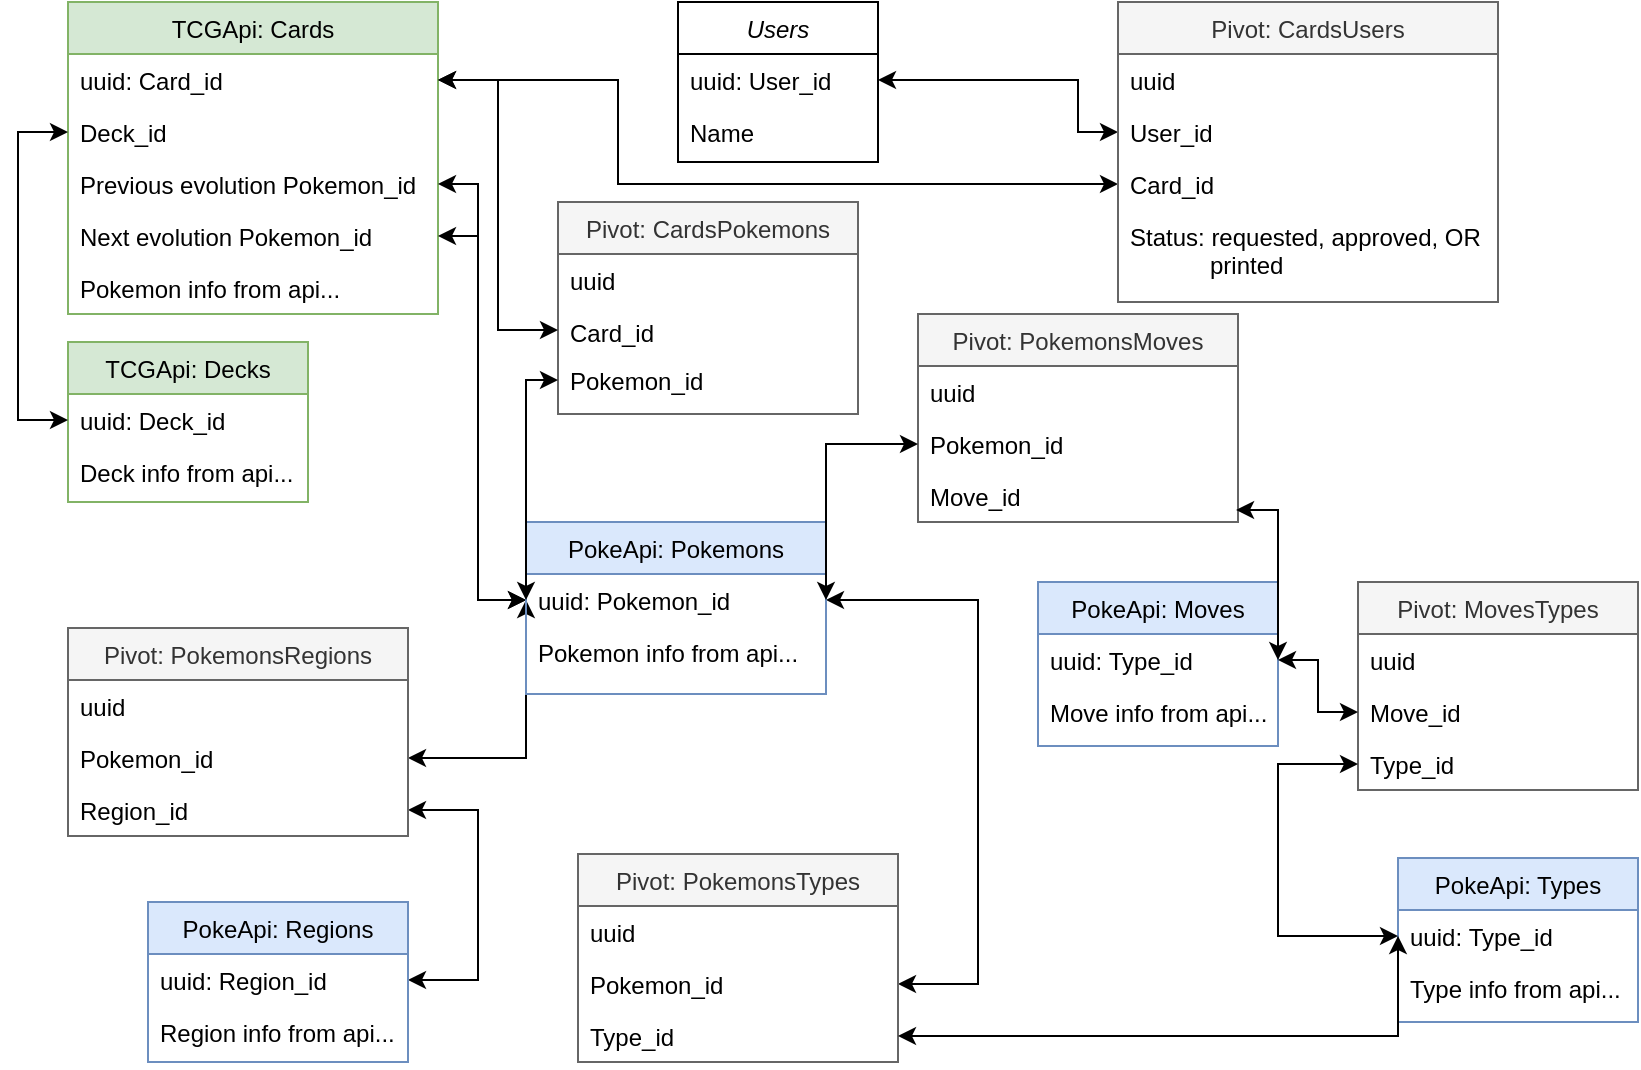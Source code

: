 <mxfile version="16.5.4" type="github">
  <diagram id="C5RBs43oDa-KdzZeNtuy" name="Page-1">
    <mxGraphModel dx="1110" dy="1037" grid="1" gridSize="10" guides="1" tooltips="1" connect="1" arrows="1" fold="1" page="1" pageScale="1" pageWidth="827" pageHeight="1169" math="0" shadow="0">
      <root>
        <mxCell id="WIyWlLk6GJQsqaUBKTNV-0" />
        <mxCell id="WIyWlLk6GJQsqaUBKTNV-1" parent="WIyWlLk6GJQsqaUBKTNV-0" />
        <mxCell id="zkfFHV4jXpPFQw0GAbJ--0" value="Users" style="swimlane;fontStyle=2;align=center;verticalAlign=top;childLayout=stackLayout;horizontal=1;startSize=26;horizontalStack=0;resizeParent=1;resizeLast=0;collapsible=1;marginBottom=0;rounded=0;shadow=0;strokeWidth=1;" parent="WIyWlLk6GJQsqaUBKTNV-1" vertex="1">
          <mxGeometry x="340" y="20" width="100" height="80" as="geometry">
            <mxRectangle x="230" y="140" width="160" height="26" as="alternateBounds" />
          </mxGeometry>
        </mxCell>
        <mxCell id="qp-c8a_X4Tr7eSsJ-6UQ-17" value="uuid: User_id" style="text;align=left;verticalAlign=top;spacingLeft=4;spacingRight=4;overflow=hidden;rotatable=0;points=[[0,0.5],[1,0.5]];portConstraint=eastwest;" vertex="1" parent="zkfFHV4jXpPFQw0GAbJ--0">
          <mxGeometry y="26" width="100" height="26" as="geometry" />
        </mxCell>
        <mxCell id="zkfFHV4jXpPFQw0GAbJ--1" value="Name" style="text;align=left;verticalAlign=top;spacingLeft=4;spacingRight=4;overflow=hidden;rotatable=0;points=[[0,0.5],[1,0.5]];portConstraint=eastwest;" parent="zkfFHV4jXpPFQw0GAbJ--0" vertex="1">
          <mxGeometry y="52" width="100" height="26" as="geometry" />
        </mxCell>
        <mxCell id="zkfFHV4jXpPFQw0GAbJ--6" value="TCGApi: Cards" style="swimlane;fontStyle=0;align=center;verticalAlign=top;childLayout=stackLayout;horizontal=1;startSize=26;horizontalStack=0;resizeParent=1;resizeLast=0;collapsible=1;marginBottom=0;rounded=0;shadow=0;strokeWidth=1;swimlaneLine=1;fillColor=#d5e8d4;strokeColor=#82b366;" parent="WIyWlLk6GJQsqaUBKTNV-1" vertex="1">
          <mxGeometry x="35" y="20" width="185" height="156" as="geometry">
            <mxRectangle x="130" y="380" width="160" height="26" as="alternateBounds" />
          </mxGeometry>
        </mxCell>
        <mxCell id="qp-c8a_X4Tr7eSsJ-6UQ-5" value="uuid: Card_id" style="text;align=left;verticalAlign=top;spacingLeft=4;spacingRight=4;overflow=hidden;rotatable=0;points=[[0,0.5],[1,0.5]];portConstraint=eastwest;" vertex="1" parent="zkfFHV4jXpPFQw0GAbJ--6">
          <mxGeometry y="26" width="185" height="26" as="geometry" />
        </mxCell>
        <mxCell id="qp-c8a_X4Tr7eSsJ-6UQ-64" value="Deck_id" style="text;align=left;verticalAlign=top;spacingLeft=4;spacingRight=4;overflow=hidden;rotatable=0;points=[[0,0.5],[1,0.5]];portConstraint=eastwest;rounded=0;shadow=0;html=0;" vertex="1" parent="zkfFHV4jXpPFQw0GAbJ--6">
          <mxGeometry y="52" width="185" height="26" as="geometry" />
        </mxCell>
        <mxCell id="qp-c8a_X4Tr7eSsJ-6UQ-65" value="Previous evolution Pokemon_id" style="text;align=left;verticalAlign=top;spacingLeft=4;spacingRight=4;overflow=hidden;rotatable=0;points=[[0,0.5],[1,0.5]];portConstraint=eastwest;rounded=0;shadow=0;html=0;" vertex="1" parent="zkfFHV4jXpPFQw0GAbJ--6">
          <mxGeometry y="78" width="185" height="26" as="geometry" />
        </mxCell>
        <mxCell id="qp-c8a_X4Tr7eSsJ-6UQ-66" value="Next evolution Pokemon_id" style="text;align=left;verticalAlign=top;spacingLeft=4;spacingRight=4;overflow=hidden;rotatable=0;points=[[0,0.5],[1,0.5]];portConstraint=eastwest;rounded=0;shadow=0;html=0;" vertex="1" parent="zkfFHV4jXpPFQw0GAbJ--6">
          <mxGeometry y="104" width="185" height="26" as="geometry" />
        </mxCell>
        <mxCell id="zkfFHV4jXpPFQw0GAbJ--7" value="Pokemon info from api..." style="text;align=left;verticalAlign=top;spacingLeft=4;spacingRight=4;overflow=hidden;rotatable=0;points=[[0,0.5],[1,0.5]];portConstraint=eastwest;" parent="zkfFHV4jXpPFQw0GAbJ--6" vertex="1">
          <mxGeometry y="130" width="185" height="26" as="geometry" />
        </mxCell>
        <mxCell id="zkfFHV4jXpPFQw0GAbJ--26" value="" style="endArrow=classic;shadow=0;strokeWidth=1;rounded=0;endFill=1;elbow=vertical;startArrow=classic;startFill=1;exitX=1;exitY=0.5;exitDx=0;exitDy=0;entryX=0;entryY=0.5;entryDx=0;entryDy=0;edgeStyle=orthogonalEdgeStyle;" parent="WIyWlLk6GJQsqaUBKTNV-1" source="qp-c8a_X4Tr7eSsJ-6UQ-17" target="qp-c8a_X4Tr7eSsJ-6UQ-61" edge="1">
          <mxGeometry x="0.5" y="41" relative="1" as="geometry">
            <mxPoint x="140" y="300" as="sourcePoint" />
            <mxPoint x="380" y="40" as="targetPoint" />
            <mxPoint x="-40" y="32" as="offset" />
            <Array as="points">
              <mxPoint x="540" y="59" />
              <mxPoint x="540" y="85" />
            </Array>
          </mxGeometry>
        </mxCell>
        <mxCell id="qp-c8a_X4Tr7eSsJ-6UQ-1" value="TCGApi: Decks" style="swimlane;fontStyle=0;align=center;verticalAlign=top;childLayout=stackLayout;horizontal=1;startSize=26;horizontalStack=0;resizeParent=1;resizeLast=0;collapsible=1;marginBottom=0;rounded=0;shadow=0;strokeWidth=1;fillColor=#d5e8d4;strokeColor=#82b366;" vertex="1" parent="WIyWlLk6GJQsqaUBKTNV-1">
          <mxGeometry x="35" y="190" width="120" height="80" as="geometry">
            <mxRectangle x="130" y="380" width="160" height="26" as="alternateBounds" />
          </mxGeometry>
        </mxCell>
        <mxCell id="qp-c8a_X4Tr7eSsJ-6UQ-2" value="uuid: Deck_id" style="text;align=left;verticalAlign=top;spacingLeft=4;spacingRight=4;overflow=hidden;rotatable=0;points=[[0,0.5],[1,0.5]];portConstraint=eastwest;" vertex="1" parent="qp-c8a_X4Tr7eSsJ-6UQ-1">
          <mxGeometry y="26" width="120" height="26" as="geometry" />
        </mxCell>
        <mxCell id="qp-c8a_X4Tr7eSsJ-6UQ-19" value="Deck info from api..." style="text;align=left;verticalAlign=top;spacingLeft=4;spacingRight=4;overflow=hidden;rotatable=0;points=[[0,0.5],[1,0.5]];portConstraint=eastwest;" vertex="1" parent="qp-c8a_X4Tr7eSsJ-6UQ-1">
          <mxGeometry y="52" width="120" height="26" as="geometry" />
        </mxCell>
        <mxCell id="qp-c8a_X4Tr7eSsJ-6UQ-8" value="" style="endArrow=classic;startArrow=classic;html=1;rounded=0;edgeStyle=orthogonalEdgeStyle;entryX=0;entryY=0.5;entryDx=0;entryDy=0;exitX=1;exitY=0.5;exitDx=0;exitDy=0;" edge="1" parent="WIyWlLk6GJQsqaUBKTNV-1" source="qp-c8a_X4Tr7eSsJ-6UQ-5" target="qp-c8a_X4Tr7eSsJ-6UQ-62">
          <mxGeometry width="50" height="50" relative="1" as="geometry">
            <mxPoint x="220" y="140" as="sourcePoint" />
            <mxPoint x="530" y="233" as="targetPoint" />
            <Array as="points">
              <mxPoint x="310" y="59" />
              <mxPoint x="310" y="111" />
            </Array>
          </mxGeometry>
        </mxCell>
        <mxCell id="qp-c8a_X4Tr7eSsJ-6UQ-10" value="Pivot: CardsPokemons" style="swimlane;fontStyle=0;align=center;verticalAlign=top;childLayout=stackLayout;horizontal=1;startSize=26;horizontalStack=0;resizeParent=1;resizeLast=0;collapsible=1;marginBottom=0;rounded=0;shadow=0;strokeWidth=1;fillColor=#f5f5f5;fontColor=#333333;strokeColor=#666666;" vertex="1" parent="WIyWlLk6GJQsqaUBKTNV-1">
          <mxGeometry x="280" y="120" width="150" height="106" as="geometry">
            <mxRectangle x="550" y="140" width="160" height="26" as="alternateBounds" />
          </mxGeometry>
        </mxCell>
        <mxCell id="qp-c8a_X4Tr7eSsJ-6UQ-51" value="uuid" style="text;align=left;verticalAlign=top;spacingLeft=4;spacingRight=4;overflow=hidden;rotatable=0;points=[[0,0.5],[1,0.5]];portConstraint=eastwest;rounded=0;shadow=0;html=0;" vertex="1" parent="qp-c8a_X4Tr7eSsJ-6UQ-10">
          <mxGeometry y="26" width="150" height="26" as="geometry" />
        </mxCell>
        <mxCell id="qp-c8a_X4Tr7eSsJ-6UQ-12" value="Card_id" style="text;align=left;verticalAlign=top;spacingLeft=4;spacingRight=4;overflow=hidden;rotatable=0;points=[[0,0.5],[1,0.5]];portConstraint=eastwest;rounded=0;shadow=0;html=0;" vertex="1" parent="qp-c8a_X4Tr7eSsJ-6UQ-10">
          <mxGeometry y="52" width="150" height="24" as="geometry" />
        </mxCell>
        <mxCell id="qp-c8a_X4Tr7eSsJ-6UQ-11" value="Pokemon_id" style="text;align=left;verticalAlign=top;spacingLeft=4;spacingRight=4;overflow=hidden;rotatable=0;points=[[0,0.5],[1,0.5]];portConstraint=eastwest;rounded=0;shadow=0;html=0;" vertex="1" parent="qp-c8a_X4Tr7eSsJ-6UQ-10">
          <mxGeometry y="76" width="150" height="26" as="geometry" />
        </mxCell>
        <mxCell id="qp-c8a_X4Tr7eSsJ-6UQ-16" value="" style="endArrow=classic;startArrow=classic;html=1;rounded=0;entryX=1;entryY=0.5;entryDx=0;entryDy=0;edgeStyle=orthogonalEdgeStyle;exitX=0;exitY=0.5;exitDx=0;exitDy=0;" edge="1" parent="WIyWlLk6GJQsqaUBKTNV-1" source="qp-c8a_X4Tr7eSsJ-6UQ-12" target="qp-c8a_X4Tr7eSsJ-6UQ-5">
          <mxGeometry width="50" height="50" relative="1" as="geometry">
            <mxPoint x="180" y="290" as="sourcePoint" />
            <mxPoint x="120" y="400" as="targetPoint" />
            <Array as="points">
              <mxPoint x="250" y="184" />
              <mxPoint x="250" y="59" />
            </Array>
          </mxGeometry>
        </mxCell>
        <mxCell id="qp-c8a_X4Tr7eSsJ-6UQ-26" value="" style="endArrow=classic;startArrow=classic;html=1;rounded=0;edgeStyle=orthogonalEdgeStyle;exitX=0;exitY=0.5;exitDx=0;exitDy=0;entryX=0;entryY=0.5;entryDx=0;entryDy=0;" edge="1" parent="WIyWlLk6GJQsqaUBKTNV-1" source="qp-c8a_X4Tr7eSsJ-6UQ-2" target="qp-c8a_X4Tr7eSsJ-6UQ-64">
          <mxGeometry width="50" height="50" relative="1" as="geometry">
            <mxPoint x="250" y="520" as="sourcePoint" />
            <mxPoint x="300" y="470" as="targetPoint" />
            <Array as="points">
              <mxPoint x="10" y="229" />
              <mxPoint x="10" y="85" />
            </Array>
          </mxGeometry>
        </mxCell>
        <mxCell id="qp-c8a_X4Tr7eSsJ-6UQ-28" value="" style="endArrow=classic;startArrow=classic;html=1;rounded=0;edgeStyle=orthogonalEdgeStyle;entryX=1;entryY=0.5;entryDx=0;entryDy=0;exitX=0;exitY=0.5;exitDx=0;exitDy=0;" edge="1" parent="WIyWlLk6GJQsqaUBKTNV-1" source="qp-c8a_X4Tr7eSsJ-6UQ-6" target="qp-c8a_X4Tr7eSsJ-6UQ-45">
          <mxGeometry width="50" height="50" relative="1" as="geometry">
            <mxPoint x="390" y="970" as="sourcePoint" />
            <mxPoint x="440" y="920" as="targetPoint" />
            <Array as="points">
              <mxPoint x="264" y="398" />
            </Array>
          </mxGeometry>
        </mxCell>
        <mxCell id="qp-c8a_X4Tr7eSsJ-6UQ-33" value="" style="endArrow=classic;startArrow=classic;html=1;rounded=0;edgeStyle=orthogonalEdgeStyle;exitX=1;exitY=0.5;exitDx=0;exitDy=0;entryX=1;entryY=0.5;entryDx=0;entryDy=0;" edge="1" parent="WIyWlLk6GJQsqaUBKTNV-1" source="qp-c8a_X4Tr7eSsJ-6UQ-46" target="qp-c8a_X4Tr7eSsJ-6UQ-37">
          <mxGeometry width="50" height="50" relative="1" as="geometry">
            <mxPoint x="350" y="980" as="sourcePoint" />
            <mxPoint x="400" y="930" as="targetPoint" />
            <Array as="points">
              <mxPoint x="240" y="424" />
              <mxPoint x="240" y="509" />
            </Array>
          </mxGeometry>
        </mxCell>
        <mxCell id="qp-c8a_X4Tr7eSsJ-6UQ-35" value="" style="endArrow=classic;startArrow=classic;html=1;rounded=0;edgeStyle=orthogonalEdgeStyle;exitX=1;exitY=0.5;exitDx=0;exitDy=0;entryX=1;entryY=0.5;entryDx=0;entryDy=0;" edge="1" parent="WIyWlLk6GJQsqaUBKTNV-1" source="qp-c8a_X4Tr7eSsJ-6UQ-6" target="qp-c8a_X4Tr7eSsJ-6UQ-49">
          <mxGeometry width="50" height="50" relative="1" as="geometry">
            <mxPoint x="300" y="890" as="sourcePoint" />
            <mxPoint x="460" y="830" as="targetPoint" />
            <Array as="points">
              <mxPoint x="490" y="319" />
              <mxPoint x="490" y="511" />
            </Array>
          </mxGeometry>
        </mxCell>
        <mxCell id="qp-c8a_X4Tr7eSsJ-6UQ-36" value="PokeApi: Regions" style="swimlane;fontStyle=0;align=center;verticalAlign=top;childLayout=stackLayout;horizontal=1;startSize=26;horizontalStack=0;resizeParent=1;resizeLast=0;collapsible=1;marginBottom=0;rounded=0;shadow=0;strokeWidth=1;fillColor=#dae8fc;strokeColor=#6c8ebf;" vertex="1" parent="WIyWlLk6GJQsqaUBKTNV-1">
          <mxGeometry x="75" y="470" width="130" height="80" as="geometry">
            <mxRectangle x="340" y="380" width="170" height="26" as="alternateBounds" />
          </mxGeometry>
        </mxCell>
        <mxCell id="qp-c8a_X4Tr7eSsJ-6UQ-37" value="uuid: Region_id" style="text;align=left;verticalAlign=top;spacingLeft=4;spacingRight=4;overflow=hidden;rotatable=0;points=[[0,0.5],[1,0.5]];portConstraint=eastwest;" vertex="1" parent="qp-c8a_X4Tr7eSsJ-6UQ-36">
          <mxGeometry y="26" width="130" height="26" as="geometry" />
        </mxCell>
        <mxCell id="qp-c8a_X4Tr7eSsJ-6UQ-38" value="Region info from api..." style="text;align=left;verticalAlign=top;spacingLeft=4;spacingRight=4;overflow=hidden;rotatable=0;points=[[0,0.5],[1,0.5]];portConstraint=eastwest;" vertex="1" parent="qp-c8a_X4Tr7eSsJ-6UQ-36">
          <mxGeometry y="52" width="130" height="26" as="geometry" />
        </mxCell>
        <mxCell id="qp-c8a_X4Tr7eSsJ-6UQ-40" value="PokeApi: Types" style="swimlane;fontStyle=0;align=center;verticalAlign=top;childLayout=stackLayout;horizontal=1;startSize=26;horizontalStack=0;resizeParent=1;resizeLast=0;collapsible=1;marginBottom=0;rounded=0;shadow=0;strokeWidth=1;fillColor=#dae8fc;strokeColor=#6c8ebf;" vertex="1" parent="WIyWlLk6GJQsqaUBKTNV-1">
          <mxGeometry x="700" y="448" width="120" height="82" as="geometry">
            <mxRectangle x="340" y="380" width="170" height="26" as="alternateBounds" />
          </mxGeometry>
        </mxCell>
        <mxCell id="qp-c8a_X4Tr7eSsJ-6UQ-41" value="uuid: Type_id" style="text;align=left;verticalAlign=top;spacingLeft=4;spacingRight=4;overflow=hidden;rotatable=0;points=[[0,0.5],[1,0.5]];portConstraint=eastwest;" vertex="1" parent="qp-c8a_X4Tr7eSsJ-6UQ-40">
          <mxGeometry y="26" width="120" height="26" as="geometry" />
        </mxCell>
        <mxCell id="qp-c8a_X4Tr7eSsJ-6UQ-42" value="Type info from api..." style="text;align=left;verticalAlign=top;spacingLeft=4;spacingRight=4;overflow=hidden;rotatable=0;points=[[0,0.5],[1,0.5]];portConstraint=eastwest;" vertex="1" parent="qp-c8a_X4Tr7eSsJ-6UQ-40">
          <mxGeometry y="52" width="120" height="26" as="geometry" />
        </mxCell>
        <mxCell id="qp-c8a_X4Tr7eSsJ-6UQ-44" value="Pivot: PokemonsRegions" style="swimlane;fontStyle=0;align=center;verticalAlign=top;childLayout=stackLayout;horizontal=1;startSize=26;horizontalStack=0;resizeParent=1;resizeLast=0;collapsible=1;marginBottom=0;rounded=0;shadow=0;strokeWidth=1;fillColor=#f5f5f5;fontColor=#333333;strokeColor=#666666;" vertex="1" parent="WIyWlLk6GJQsqaUBKTNV-1">
          <mxGeometry x="35" y="333" width="170" height="104" as="geometry">
            <mxRectangle x="550" y="140" width="160" height="26" as="alternateBounds" />
          </mxGeometry>
        </mxCell>
        <mxCell id="qp-c8a_X4Tr7eSsJ-6UQ-55" value="uuid" style="text;align=left;verticalAlign=top;spacingLeft=4;spacingRight=4;overflow=hidden;rotatable=0;points=[[0,0.5],[1,0.5]];portConstraint=eastwest;rounded=0;shadow=0;html=0;" vertex="1" parent="qp-c8a_X4Tr7eSsJ-6UQ-44">
          <mxGeometry y="26" width="170" height="26" as="geometry" />
        </mxCell>
        <mxCell id="qp-c8a_X4Tr7eSsJ-6UQ-45" value="Pokemon_id" style="text;align=left;verticalAlign=top;spacingLeft=4;spacingRight=4;overflow=hidden;rotatable=0;points=[[0,0.5],[1,0.5]];portConstraint=eastwest;rounded=0;shadow=0;html=0;" vertex="1" parent="qp-c8a_X4Tr7eSsJ-6UQ-44">
          <mxGeometry y="52" width="170" height="26" as="geometry" />
        </mxCell>
        <mxCell id="qp-c8a_X4Tr7eSsJ-6UQ-46" value="Region_id" style="text;align=left;verticalAlign=top;spacingLeft=4;spacingRight=4;overflow=hidden;rotatable=0;points=[[0,0.5],[1,0.5]];portConstraint=eastwest;rounded=0;shadow=0;html=0;" vertex="1" parent="qp-c8a_X4Tr7eSsJ-6UQ-44">
          <mxGeometry y="78" width="170" height="26" as="geometry" />
        </mxCell>
        <mxCell id="qp-c8a_X4Tr7eSsJ-6UQ-48" value="Pivot: PokemonsTypes" style="swimlane;fontStyle=0;align=center;verticalAlign=top;childLayout=stackLayout;horizontal=1;startSize=26;horizontalStack=0;resizeParent=1;resizeLast=0;collapsible=1;marginBottom=0;rounded=0;shadow=0;strokeWidth=1;fillColor=#f5f5f5;fontColor=#333333;strokeColor=#666666;" vertex="1" parent="WIyWlLk6GJQsqaUBKTNV-1">
          <mxGeometry x="290" y="446" width="160" height="104" as="geometry">
            <mxRectangle x="550" y="140" width="160" height="26" as="alternateBounds" />
          </mxGeometry>
        </mxCell>
        <mxCell id="qp-c8a_X4Tr7eSsJ-6UQ-54" value="uuid" style="text;align=left;verticalAlign=top;spacingLeft=4;spacingRight=4;overflow=hidden;rotatable=0;points=[[0,0.5],[1,0.5]];portConstraint=eastwest;rounded=0;shadow=0;html=0;" vertex="1" parent="qp-c8a_X4Tr7eSsJ-6UQ-48">
          <mxGeometry y="26" width="160" height="26" as="geometry" />
        </mxCell>
        <mxCell id="qp-c8a_X4Tr7eSsJ-6UQ-49" value="Pokemon_id" style="text;align=left;verticalAlign=top;spacingLeft=4;spacingRight=4;overflow=hidden;rotatable=0;points=[[0,0.5],[1,0.5]];portConstraint=eastwest;rounded=0;shadow=0;html=0;" vertex="1" parent="qp-c8a_X4Tr7eSsJ-6UQ-48">
          <mxGeometry y="52" width="160" height="26" as="geometry" />
        </mxCell>
        <mxCell id="qp-c8a_X4Tr7eSsJ-6UQ-50" value="Type_id" style="text;align=left;verticalAlign=top;spacingLeft=4;spacingRight=4;overflow=hidden;rotatable=0;points=[[0,0.5],[1,0.5]];portConstraint=eastwest;rounded=0;shadow=0;html=0;" vertex="1" parent="qp-c8a_X4Tr7eSsJ-6UQ-48">
          <mxGeometry y="78" width="160" height="26" as="geometry" />
        </mxCell>
        <mxCell id="qp-c8a_X4Tr7eSsJ-6UQ-59" value="Pivot: CardsUsers" style="swimlane;fontStyle=0;align=center;verticalAlign=top;childLayout=stackLayout;horizontal=1;startSize=26;horizontalStack=0;resizeParent=1;resizeLast=0;collapsible=1;marginBottom=0;rounded=0;shadow=0;strokeWidth=1;fillColor=#f5f5f5;fontColor=#333333;strokeColor=#666666;" vertex="1" parent="WIyWlLk6GJQsqaUBKTNV-1">
          <mxGeometry x="560" y="20" width="190" height="150" as="geometry">
            <mxRectangle x="550" y="140" width="160" height="26" as="alternateBounds" />
          </mxGeometry>
        </mxCell>
        <mxCell id="qp-c8a_X4Tr7eSsJ-6UQ-60" value="uuid" style="text;align=left;verticalAlign=top;spacingLeft=4;spacingRight=4;overflow=hidden;rotatable=0;points=[[0,0.5],[1,0.5]];portConstraint=eastwest;rounded=0;shadow=0;html=0;" vertex="1" parent="qp-c8a_X4Tr7eSsJ-6UQ-59">
          <mxGeometry y="26" width="190" height="26" as="geometry" />
        </mxCell>
        <mxCell id="qp-c8a_X4Tr7eSsJ-6UQ-61" value="User_id" style="text;align=left;verticalAlign=top;spacingLeft=4;spacingRight=4;overflow=hidden;rotatable=0;points=[[0,0.5],[1,0.5]];portConstraint=eastwest;rounded=0;shadow=0;html=0;" vertex="1" parent="qp-c8a_X4Tr7eSsJ-6UQ-59">
          <mxGeometry y="52" width="190" height="26" as="geometry" />
        </mxCell>
        <mxCell id="qp-c8a_X4Tr7eSsJ-6UQ-62" value="Card_id" style="text;align=left;verticalAlign=top;spacingLeft=4;spacingRight=4;overflow=hidden;rotatable=0;points=[[0,0.5],[1,0.5]];portConstraint=eastwest;rounded=0;shadow=0;html=0;" vertex="1" parent="qp-c8a_X4Tr7eSsJ-6UQ-59">
          <mxGeometry y="78" width="190" height="26" as="geometry" />
        </mxCell>
        <mxCell id="qp-c8a_X4Tr7eSsJ-6UQ-63" value="Status: requested, approved, OR&#xa;            printed" style="text;align=left;verticalAlign=top;spacingLeft=4;spacingRight=4;overflow=hidden;rotatable=0;points=[[0,0.5],[1,0.5]];portConstraint=eastwest;rounded=0;shadow=0;html=0;" vertex="1" parent="qp-c8a_X4Tr7eSsJ-6UQ-59">
          <mxGeometry y="104" width="190" height="36" as="geometry" />
        </mxCell>
        <mxCell id="qp-c8a_X4Tr7eSsJ-6UQ-67" value="" style="endArrow=classic;startArrow=classic;html=1;rounded=0;edgeStyle=orthogonalEdgeStyle;exitX=1;exitY=0.5;exitDx=0;exitDy=0;entryX=0;entryY=0.5;entryDx=0;entryDy=0;" edge="1" parent="WIyWlLk6GJQsqaUBKTNV-1" source="qp-c8a_X4Tr7eSsJ-6UQ-66" target="qp-c8a_X4Tr7eSsJ-6UQ-6">
          <mxGeometry width="50" height="50" relative="1" as="geometry">
            <mxPoint x="410" y="450" as="sourcePoint" />
            <mxPoint x="460" y="400" as="targetPoint" />
            <Array as="points">
              <mxPoint x="240" y="137" />
              <mxPoint x="240" y="319" />
            </Array>
          </mxGeometry>
        </mxCell>
        <mxCell id="qp-c8a_X4Tr7eSsJ-6UQ-68" value="" style="endArrow=classic;startArrow=classic;html=1;rounded=0;edgeStyle=orthogonalEdgeStyle;exitX=1;exitY=0.5;exitDx=0;exitDy=0;entryX=0;entryY=0.5;entryDx=0;entryDy=0;" edge="1" parent="WIyWlLk6GJQsqaUBKTNV-1" source="qp-c8a_X4Tr7eSsJ-6UQ-65" target="qp-c8a_X4Tr7eSsJ-6UQ-6">
          <mxGeometry width="50" height="50" relative="1" as="geometry">
            <mxPoint x="420" y="460" as="sourcePoint" />
            <mxPoint x="470" y="410" as="targetPoint" />
            <Array as="points">
              <mxPoint x="240" y="111" />
              <mxPoint x="240" y="319" />
            </Array>
          </mxGeometry>
        </mxCell>
        <mxCell id="zkfFHV4jXpPFQw0GAbJ--13" value="PokeApi: Pokemons" style="swimlane;fontStyle=0;align=center;verticalAlign=top;childLayout=stackLayout;horizontal=1;startSize=26;horizontalStack=0;resizeParent=1;resizeLast=0;collapsible=1;marginBottom=0;rounded=0;shadow=0;strokeWidth=1;fillColor=#dae8fc;strokeColor=#6c8ebf;" parent="WIyWlLk6GJQsqaUBKTNV-1" vertex="1">
          <mxGeometry x="264" y="280" width="150" height="86" as="geometry">
            <mxRectangle x="340" y="380" width="170" height="26" as="alternateBounds" />
          </mxGeometry>
        </mxCell>
        <mxCell id="qp-c8a_X4Tr7eSsJ-6UQ-6" value="uuid: Pokemon_id" style="text;align=left;verticalAlign=top;spacingLeft=4;spacingRight=4;overflow=hidden;rotatable=0;points=[[0,0.5],[1,0.5]];portConstraint=eastwest;" vertex="1" parent="zkfFHV4jXpPFQw0GAbJ--13">
          <mxGeometry y="26" width="150" height="26" as="geometry" />
        </mxCell>
        <mxCell id="zkfFHV4jXpPFQw0GAbJ--14" value="Pokemon info from api..." style="text;align=left;verticalAlign=top;spacingLeft=4;spacingRight=4;overflow=hidden;rotatable=0;points=[[0,0.5],[1,0.5]];portConstraint=eastwest;" parent="zkfFHV4jXpPFQw0GAbJ--13" vertex="1">
          <mxGeometry y="52" width="150" height="26" as="geometry" />
        </mxCell>
        <mxCell id="qp-c8a_X4Tr7eSsJ-6UQ-15" value="" style="endArrow=classic;startArrow=classic;html=1;rounded=0;exitX=0;exitY=0.5;exitDx=0;exitDy=0;edgeStyle=orthogonalEdgeStyle;entryX=0;entryY=0.5;entryDx=0;entryDy=0;" edge="1" parent="WIyWlLk6GJQsqaUBKTNV-1" source="qp-c8a_X4Tr7eSsJ-6UQ-6" target="qp-c8a_X4Tr7eSsJ-6UQ-11">
          <mxGeometry width="50" height="50" relative="1" as="geometry">
            <mxPoint x="250" y="354" as="sourcePoint" />
            <mxPoint x="230" y="320" as="targetPoint" />
            <Array as="points">
              <mxPoint x="264" y="209" />
            </Array>
          </mxGeometry>
        </mxCell>
        <mxCell id="qp-c8a_X4Tr7eSsJ-6UQ-70" value="PokeApi: Moves" style="swimlane;fontStyle=0;align=center;verticalAlign=top;childLayout=stackLayout;horizontal=1;startSize=26;horizontalStack=0;resizeParent=1;resizeLast=0;collapsible=1;marginBottom=0;rounded=0;shadow=0;strokeWidth=1;fillColor=#dae8fc;strokeColor=#6c8ebf;" vertex="1" parent="WIyWlLk6GJQsqaUBKTNV-1">
          <mxGeometry x="520" y="310" width="120" height="82" as="geometry">
            <mxRectangle x="340" y="380" width="170" height="26" as="alternateBounds" />
          </mxGeometry>
        </mxCell>
        <mxCell id="qp-c8a_X4Tr7eSsJ-6UQ-71" value="uuid: Type_id" style="text;align=left;verticalAlign=top;spacingLeft=4;spacingRight=4;overflow=hidden;rotatable=0;points=[[0,0.5],[1,0.5]];portConstraint=eastwest;" vertex="1" parent="qp-c8a_X4Tr7eSsJ-6UQ-70">
          <mxGeometry y="26" width="120" height="26" as="geometry" />
        </mxCell>
        <mxCell id="qp-c8a_X4Tr7eSsJ-6UQ-72" value="Move info from api..." style="text;align=left;verticalAlign=top;spacingLeft=4;spacingRight=4;overflow=hidden;rotatable=0;points=[[0,0.5],[1,0.5]];portConstraint=eastwest;" vertex="1" parent="qp-c8a_X4Tr7eSsJ-6UQ-70">
          <mxGeometry y="52" width="120" height="26" as="geometry" />
        </mxCell>
        <mxCell id="qp-c8a_X4Tr7eSsJ-6UQ-73" value="Pivot: PokemonsMoves" style="swimlane;fontStyle=0;align=center;verticalAlign=top;childLayout=stackLayout;horizontal=1;startSize=26;horizontalStack=0;resizeParent=1;resizeLast=0;collapsible=1;marginBottom=0;rounded=0;shadow=0;strokeWidth=1;fillColor=#f5f5f5;fontColor=#333333;strokeColor=#666666;" vertex="1" parent="WIyWlLk6GJQsqaUBKTNV-1">
          <mxGeometry x="460" y="176" width="160" height="104" as="geometry">
            <mxRectangle x="550" y="140" width="160" height="26" as="alternateBounds" />
          </mxGeometry>
        </mxCell>
        <mxCell id="qp-c8a_X4Tr7eSsJ-6UQ-74" value="uuid" style="text;align=left;verticalAlign=top;spacingLeft=4;spacingRight=4;overflow=hidden;rotatable=0;points=[[0,0.5],[1,0.5]];portConstraint=eastwest;rounded=0;shadow=0;html=0;" vertex="1" parent="qp-c8a_X4Tr7eSsJ-6UQ-73">
          <mxGeometry y="26" width="160" height="26" as="geometry" />
        </mxCell>
        <mxCell id="qp-c8a_X4Tr7eSsJ-6UQ-75" value="Pokemon_id" style="text;align=left;verticalAlign=top;spacingLeft=4;spacingRight=4;overflow=hidden;rotatable=0;points=[[0,0.5],[1,0.5]];portConstraint=eastwest;rounded=0;shadow=0;html=0;" vertex="1" parent="qp-c8a_X4Tr7eSsJ-6UQ-73">
          <mxGeometry y="52" width="160" height="26" as="geometry" />
        </mxCell>
        <mxCell id="qp-c8a_X4Tr7eSsJ-6UQ-76" value="Move_id" style="text;align=left;verticalAlign=top;spacingLeft=4;spacingRight=4;overflow=hidden;rotatable=0;points=[[0,0.5],[1,0.5]];portConstraint=eastwest;rounded=0;shadow=0;html=0;" vertex="1" parent="qp-c8a_X4Tr7eSsJ-6UQ-73">
          <mxGeometry y="78" width="160" height="26" as="geometry" />
        </mxCell>
        <mxCell id="qp-c8a_X4Tr7eSsJ-6UQ-77" value="" style="endArrow=classic;startArrow=classic;html=1;rounded=0;edgeStyle=orthogonalEdgeStyle;exitX=0.994;exitY=0.769;exitDx=0;exitDy=0;exitPerimeter=0;entryX=1;entryY=0.5;entryDx=0;entryDy=0;" edge="1" parent="WIyWlLk6GJQsqaUBKTNV-1" source="qp-c8a_X4Tr7eSsJ-6UQ-76" target="qp-c8a_X4Tr7eSsJ-6UQ-71">
          <mxGeometry width="50" height="50" relative="1" as="geometry">
            <mxPoint x="480" y="253" as="sourcePoint" />
            <mxPoint x="740" y="210" as="targetPoint" />
            <Array as="points">
              <mxPoint x="640" y="274" />
            </Array>
          </mxGeometry>
        </mxCell>
        <mxCell id="qp-c8a_X4Tr7eSsJ-6UQ-78" value="" style="endArrow=classic;startArrow=classic;html=1;rounded=0;edgeStyle=orthogonalEdgeStyle;entryX=1;entryY=0.5;entryDx=0;entryDy=0;exitX=0;exitY=0.5;exitDx=0;exitDy=0;" edge="1" parent="WIyWlLk6GJQsqaUBKTNV-1" source="qp-c8a_X4Tr7eSsJ-6UQ-75" target="qp-c8a_X4Tr7eSsJ-6UQ-6">
          <mxGeometry width="50" height="50" relative="1" as="geometry">
            <mxPoint x="410" y="400" as="sourcePoint" />
            <mxPoint x="460" y="350" as="targetPoint" />
            <Array as="points">
              <mxPoint x="440" y="241" />
              <mxPoint x="440" y="241" />
            </Array>
          </mxGeometry>
        </mxCell>
        <mxCell id="qp-c8a_X4Tr7eSsJ-6UQ-80" value="Pivot: MovesTypes" style="swimlane;fontStyle=0;align=center;verticalAlign=top;childLayout=stackLayout;horizontal=1;startSize=26;horizontalStack=0;resizeParent=1;resizeLast=0;collapsible=1;marginBottom=0;rounded=0;shadow=0;strokeWidth=1;fillColor=#f5f5f5;fontColor=#333333;strokeColor=#666666;" vertex="1" parent="WIyWlLk6GJQsqaUBKTNV-1">
          <mxGeometry x="680" y="310" width="140" height="104" as="geometry">
            <mxRectangle x="550" y="140" width="160" height="26" as="alternateBounds" />
          </mxGeometry>
        </mxCell>
        <mxCell id="qp-c8a_X4Tr7eSsJ-6UQ-81" value="uuid" style="text;align=left;verticalAlign=top;spacingLeft=4;spacingRight=4;overflow=hidden;rotatable=0;points=[[0,0.5],[1,0.5]];portConstraint=eastwest;rounded=0;shadow=0;html=0;" vertex="1" parent="qp-c8a_X4Tr7eSsJ-6UQ-80">
          <mxGeometry y="26" width="140" height="26" as="geometry" />
        </mxCell>
        <mxCell id="qp-c8a_X4Tr7eSsJ-6UQ-83" value="Move_id" style="text;align=left;verticalAlign=top;spacingLeft=4;spacingRight=4;overflow=hidden;rotatable=0;points=[[0,0.5],[1,0.5]];portConstraint=eastwest;rounded=0;shadow=0;html=0;" vertex="1" parent="qp-c8a_X4Tr7eSsJ-6UQ-80">
          <mxGeometry y="52" width="140" height="26" as="geometry" />
        </mxCell>
        <mxCell id="qp-c8a_X4Tr7eSsJ-6UQ-82" value="Type_id" style="text;align=left;verticalAlign=top;spacingLeft=4;spacingRight=4;overflow=hidden;rotatable=0;points=[[0,0.5],[1,0.5]];portConstraint=eastwest;rounded=0;shadow=0;html=0;" vertex="1" parent="qp-c8a_X4Tr7eSsJ-6UQ-80">
          <mxGeometry y="78" width="140" height="26" as="geometry" />
        </mxCell>
        <mxCell id="qp-c8a_X4Tr7eSsJ-6UQ-84" value="" style="endArrow=classic;startArrow=classic;html=1;rounded=0;entryX=0;entryY=0.5;entryDx=0;entryDy=0;exitX=0;exitY=0.5;exitDx=0;exitDy=0;edgeStyle=orthogonalEdgeStyle;" edge="1" parent="WIyWlLk6GJQsqaUBKTNV-1" source="qp-c8a_X4Tr7eSsJ-6UQ-41" target="qp-c8a_X4Tr7eSsJ-6UQ-82">
          <mxGeometry width="50" height="50" relative="1" as="geometry">
            <mxPoint x="680" y="120" as="sourcePoint" />
            <mxPoint x="730" y="70" as="targetPoint" />
            <Array as="points">
              <mxPoint x="640" y="487" />
              <mxPoint x="640" y="401" />
            </Array>
          </mxGeometry>
        </mxCell>
        <mxCell id="qp-c8a_X4Tr7eSsJ-6UQ-85" value="" style="endArrow=classic;startArrow=classic;html=1;rounded=0;edgeStyle=orthogonalEdgeStyle;exitX=0;exitY=0.5;exitDx=0;exitDy=0;entryX=1;entryY=0.5;entryDx=0;entryDy=0;" edge="1" parent="WIyWlLk6GJQsqaUBKTNV-1" source="qp-c8a_X4Tr7eSsJ-6UQ-83" target="qp-c8a_X4Tr7eSsJ-6UQ-71">
          <mxGeometry width="50" height="50" relative="1" as="geometry">
            <mxPoint x="680" y="100" as="sourcePoint" />
            <mxPoint x="580" y="480" as="targetPoint" />
            <Array as="points">
              <mxPoint x="660" y="375" />
              <mxPoint x="660" y="349" />
            </Array>
          </mxGeometry>
        </mxCell>
        <mxCell id="qp-c8a_X4Tr7eSsJ-6UQ-87" value="" style="endArrow=classic;startArrow=classic;html=1;rounded=0;edgeStyle=orthogonalEdgeStyle;entryX=0;entryY=0.5;entryDx=0;entryDy=0;exitX=1;exitY=0.5;exitDx=0;exitDy=0;" edge="1" parent="WIyWlLk6GJQsqaUBKTNV-1" source="qp-c8a_X4Tr7eSsJ-6UQ-50" target="qp-c8a_X4Tr7eSsJ-6UQ-41">
          <mxGeometry width="50" height="50" relative="1" as="geometry">
            <mxPoint x="560" y="250" as="sourcePoint" />
            <mxPoint x="610" y="200" as="targetPoint" />
            <Array as="points">
              <mxPoint x="700" y="537" />
            </Array>
          </mxGeometry>
        </mxCell>
      </root>
    </mxGraphModel>
  </diagram>
</mxfile>
